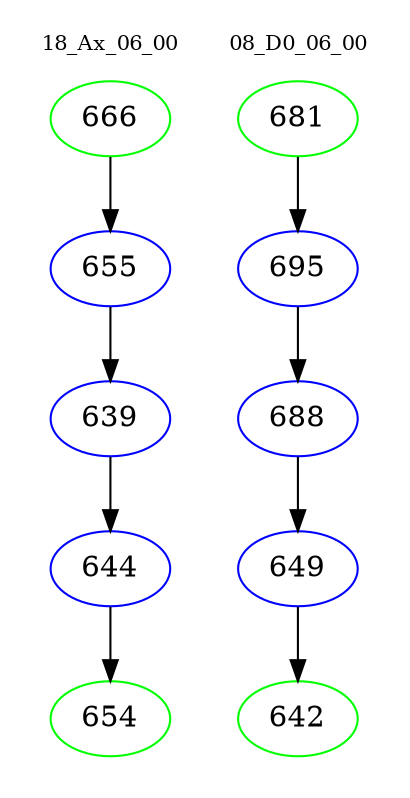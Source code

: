 digraph{
subgraph cluster_0 {
color = white
label = "18_Ax_06_00";
fontsize=10;
T0_666 [label="666", color="green"]
T0_666 -> T0_655 [color="black"]
T0_655 [label="655", color="blue"]
T0_655 -> T0_639 [color="black"]
T0_639 [label="639", color="blue"]
T0_639 -> T0_644 [color="black"]
T0_644 [label="644", color="blue"]
T0_644 -> T0_654 [color="black"]
T0_654 [label="654", color="green"]
}
subgraph cluster_1 {
color = white
label = "08_D0_06_00";
fontsize=10;
T1_681 [label="681", color="green"]
T1_681 -> T1_695 [color="black"]
T1_695 [label="695", color="blue"]
T1_695 -> T1_688 [color="black"]
T1_688 [label="688", color="blue"]
T1_688 -> T1_649 [color="black"]
T1_649 [label="649", color="blue"]
T1_649 -> T1_642 [color="black"]
T1_642 [label="642", color="green"]
}
}
